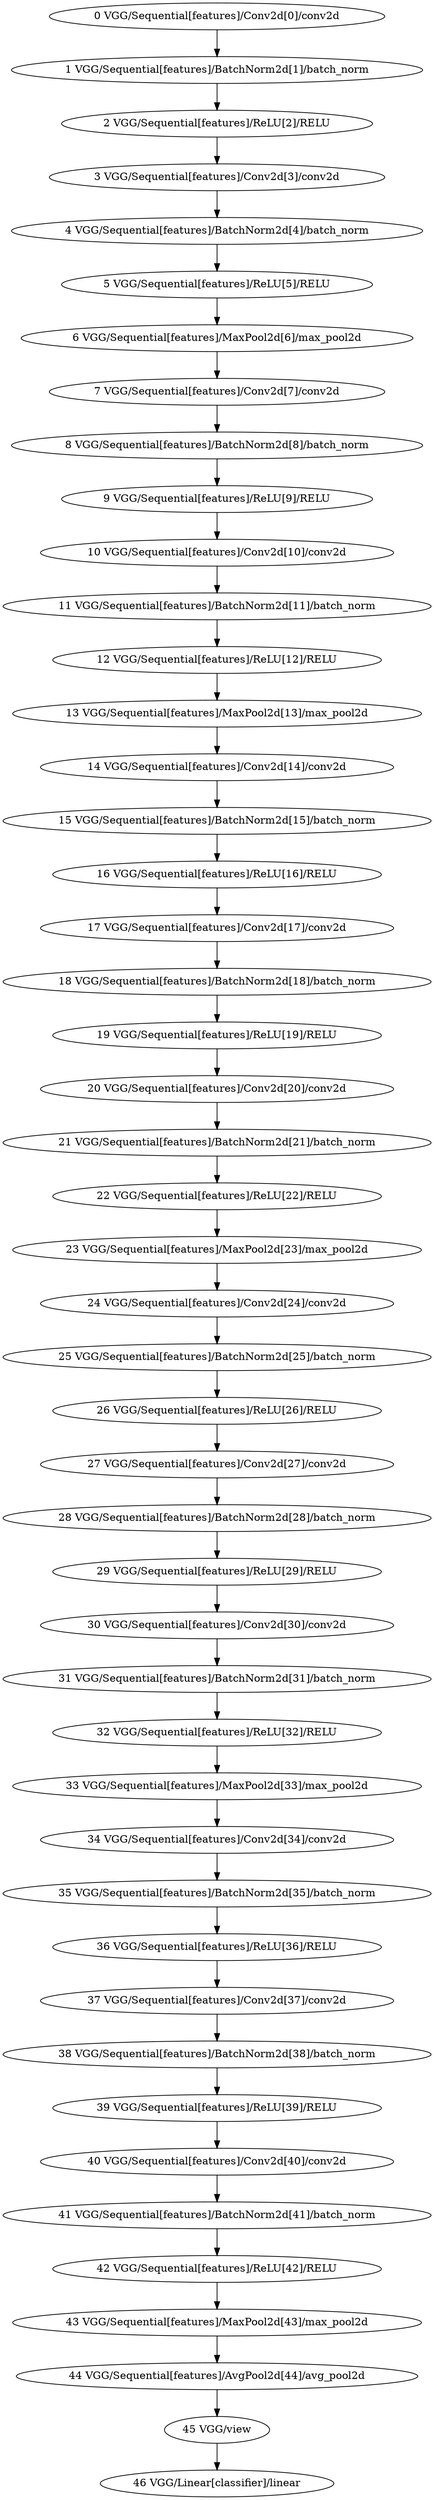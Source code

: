 strict digraph  {
"0 VGG/Sequential[features]/Conv2d[0]/conv2d" [id=0, scope="VGG/Sequential[features]/Conv2d[0]", type=conv2d];
"1 VGG/Sequential[features]/BatchNorm2d[1]/batch_norm" [id=1, scope="VGG/Sequential[features]/BatchNorm2d[1]", type=batch_norm];
"2 VGG/Sequential[features]/ReLU[2]/RELU" [id=2, scope="VGG/Sequential[features]/ReLU[2]", type=RELU];
"3 VGG/Sequential[features]/Conv2d[3]/conv2d" [id=3, scope="VGG/Sequential[features]/Conv2d[3]", type=conv2d];
"4 VGG/Sequential[features]/BatchNorm2d[4]/batch_norm" [id=4, scope="VGG/Sequential[features]/BatchNorm2d[4]", type=batch_norm];
"5 VGG/Sequential[features]/ReLU[5]/RELU" [id=5, scope="VGG/Sequential[features]/ReLU[5]", type=RELU];
"6 VGG/Sequential[features]/MaxPool2d[6]/max_pool2d" [id=6, scope="VGG/Sequential[features]/MaxPool2d[6]", type=max_pool2d];
"7 VGG/Sequential[features]/Conv2d[7]/conv2d" [id=7, scope="VGG/Sequential[features]/Conv2d[7]", type=conv2d];
"8 VGG/Sequential[features]/BatchNorm2d[8]/batch_norm" [id=8, scope="VGG/Sequential[features]/BatchNorm2d[8]", type=batch_norm];
"9 VGG/Sequential[features]/ReLU[9]/RELU" [id=9, scope="VGG/Sequential[features]/ReLU[9]", type=RELU];
"10 VGG/Sequential[features]/Conv2d[10]/conv2d" [id=10, scope="VGG/Sequential[features]/Conv2d[10]", type=conv2d];
"11 VGG/Sequential[features]/BatchNorm2d[11]/batch_norm" [id=11, scope="VGG/Sequential[features]/BatchNorm2d[11]", type=batch_norm];
"12 VGG/Sequential[features]/ReLU[12]/RELU" [id=12, scope="VGG/Sequential[features]/ReLU[12]", type=RELU];
"13 VGG/Sequential[features]/MaxPool2d[13]/max_pool2d" [id=13, scope="VGG/Sequential[features]/MaxPool2d[13]", type=max_pool2d];
"14 VGG/Sequential[features]/Conv2d[14]/conv2d" [id=14, scope="VGG/Sequential[features]/Conv2d[14]", type=conv2d];
"15 VGG/Sequential[features]/BatchNorm2d[15]/batch_norm" [id=15, scope="VGG/Sequential[features]/BatchNorm2d[15]", type=batch_norm];
"16 VGG/Sequential[features]/ReLU[16]/RELU" [id=16, scope="VGG/Sequential[features]/ReLU[16]", type=RELU];
"17 VGG/Sequential[features]/Conv2d[17]/conv2d" [id=17, scope="VGG/Sequential[features]/Conv2d[17]", type=conv2d];
"18 VGG/Sequential[features]/BatchNorm2d[18]/batch_norm" [id=18, scope="VGG/Sequential[features]/BatchNorm2d[18]", type=batch_norm];
"19 VGG/Sequential[features]/ReLU[19]/RELU" [id=19, scope="VGG/Sequential[features]/ReLU[19]", type=RELU];
"20 VGG/Sequential[features]/Conv2d[20]/conv2d" [id=20, scope="VGG/Sequential[features]/Conv2d[20]", type=conv2d];
"21 VGG/Sequential[features]/BatchNorm2d[21]/batch_norm" [id=21, scope="VGG/Sequential[features]/BatchNorm2d[21]", type=batch_norm];
"22 VGG/Sequential[features]/ReLU[22]/RELU" [id=22, scope="VGG/Sequential[features]/ReLU[22]", type=RELU];
"23 VGG/Sequential[features]/MaxPool2d[23]/max_pool2d" [id=23, scope="VGG/Sequential[features]/MaxPool2d[23]", type=max_pool2d];
"24 VGG/Sequential[features]/Conv2d[24]/conv2d" [id=24, scope="VGG/Sequential[features]/Conv2d[24]", type=conv2d];
"25 VGG/Sequential[features]/BatchNorm2d[25]/batch_norm" [id=25, scope="VGG/Sequential[features]/BatchNorm2d[25]", type=batch_norm];
"26 VGG/Sequential[features]/ReLU[26]/RELU" [id=26, scope="VGG/Sequential[features]/ReLU[26]", type=RELU];
"27 VGG/Sequential[features]/Conv2d[27]/conv2d" [id=27, scope="VGG/Sequential[features]/Conv2d[27]", type=conv2d];
"28 VGG/Sequential[features]/BatchNorm2d[28]/batch_norm" [id=28, scope="VGG/Sequential[features]/BatchNorm2d[28]", type=batch_norm];
"29 VGG/Sequential[features]/ReLU[29]/RELU" [id=29, scope="VGG/Sequential[features]/ReLU[29]", type=RELU];
"30 VGG/Sequential[features]/Conv2d[30]/conv2d" [id=30, scope="VGG/Sequential[features]/Conv2d[30]", type=conv2d];
"31 VGG/Sequential[features]/BatchNorm2d[31]/batch_norm" [id=31, scope="VGG/Sequential[features]/BatchNorm2d[31]", type=batch_norm];
"32 VGG/Sequential[features]/ReLU[32]/RELU" [id=32, scope="VGG/Sequential[features]/ReLU[32]", type=RELU];
"33 VGG/Sequential[features]/MaxPool2d[33]/max_pool2d" [id=33, scope="VGG/Sequential[features]/MaxPool2d[33]", type=max_pool2d];
"34 VGG/Sequential[features]/Conv2d[34]/conv2d" [id=34, scope="VGG/Sequential[features]/Conv2d[34]", type=conv2d];
"35 VGG/Sequential[features]/BatchNorm2d[35]/batch_norm" [id=35, scope="VGG/Sequential[features]/BatchNorm2d[35]", type=batch_norm];
"36 VGG/Sequential[features]/ReLU[36]/RELU" [id=36, scope="VGG/Sequential[features]/ReLU[36]", type=RELU];
"37 VGG/Sequential[features]/Conv2d[37]/conv2d" [id=37, scope="VGG/Sequential[features]/Conv2d[37]", type=conv2d];
"38 VGG/Sequential[features]/BatchNorm2d[38]/batch_norm" [id=38, scope="VGG/Sequential[features]/BatchNorm2d[38]", type=batch_norm];
"39 VGG/Sequential[features]/ReLU[39]/RELU" [id=39, scope="VGG/Sequential[features]/ReLU[39]", type=RELU];
"40 VGG/Sequential[features]/Conv2d[40]/conv2d" [id=40, scope="VGG/Sequential[features]/Conv2d[40]", type=conv2d];
"41 VGG/Sequential[features]/BatchNorm2d[41]/batch_norm" [id=41, scope="VGG/Sequential[features]/BatchNorm2d[41]", type=batch_norm];
"42 VGG/Sequential[features]/ReLU[42]/RELU" [id=42, scope="VGG/Sequential[features]/ReLU[42]", type=RELU];
"43 VGG/Sequential[features]/MaxPool2d[43]/max_pool2d" [id=43, scope="VGG/Sequential[features]/MaxPool2d[43]", type=max_pool2d];
"44 VGG/Sequential[features]/AvgPool2d[44]/avg_pool2d" [id=44, scope="VGG/Sequential[features]/AvgPool2d[44]", type=avg_pool2d];
"45 VGG/view" [id=45, scope=VGG, type=view];
"46 VGG/Linear[classifier]/linear" [id=46, scope="VGG/Linear[classifier]", type=linear];
"0 VGG/Sequential[features]/Conv2d[0]/conv2d" -> "1 VGG/Sequential[features]/BatchNorm2d[1]/batch_norm";
"1 VGG/Sequential[features]/BatchNorm2d[1]/batch_norm" -> "2 VGG/Sequential[features]/ReLU[2]/RELU";
"2 VGG/Sequential[features]/ReLU[2]/RELU" -> "3 VGG/Sequential[features]/Conv2d[3]/conv2d";
"3 VGG/Sequential[features]/Conv2d[3]/conv2d" -> "4 VGG/Sequential[features]/BatchNorm2d[4]/batch_norm";
"4 VGG/Sequential[features]/BatchNorm2d[4]/batch_norm" -> "5 VGG/Sequential[features]/ReLU[5]/RELU";
"5 VGG/Sequential[features]/ReLU[5]/RELU" -> "6 VGG/Sequential[features]/MaxPool2d[6]/max_pool2d";
"6 VGG/Sequential[features]/MaxPool2d[6]/max_pool2d" -> "7 VGG/Sequential[features]/Conv2d[7]/conv2d";
"7 VGG/Sequential[features]/Conv2d[7]/conv2d" -> "8 VGG/Sequential[features]/BatchNorm2d[8]/batch_norm";
"8 VGG/Sequential[features]/BatchNorm2d[8]/batch_norm" -> "9 VGG/Sequential[features]/ReLU[9]/RELU";
"9 VGG/Sequential[features]/ReLU[9]/RELU" -> "10 VGG/Sequential[features]/Conv2d[10]/conv2d";
"10 VGG/Sequential[features]/Conv2d[10]/conv2d" -> "11 VGG/Sequential[features]/BatchNorm2d[11]/batch_norm";
"11 VGG/Sequential[features]/BatchNorm2d[11]/batch_norm" -> "12 VGG/Sequential[features]/ReLU[12]/RELU";
"12 VGG/Sequential[features]/ReLU[12]/RELU" -> "13 VGG/Sequential[features]/MaxPool2d[13]/max_pool2d";
"13 VGG/Sequential[features]/MaxPool2d[13]/max_pool2d" -> "14 VGG/Sequential[features]/Conv2d[14]/conv2d";
"14 VGG/Sequential[features]/Conv2d[14]/conv2d" -> "15 VGG/Sequential[features]/BatchNorm2d[15]/batch_norm";
"15 VGG/Sequential[features]/BatchNorm2d[15]/batch_norm" -> "16 VGG/Sequential[features]/ReLU[16]/RELU";
"16 VGG/Sequential[features]/ReLU[16]/RELU" -> "17 VGG/Sequential[features]/Conv2d[17]/conv2d";
"17 VGG/Sequential[features]/Conv2d[17]/conv2d" -> "18 VGG/Sequential[features]/BatchNorm2d[18]/batch_norm";
"18 VGG/Sequential[features]/BatchNorm2d[18]/batch_norm" -> "19 VGG/Sequential[features]/ReLU[19]/RELU";
"19 VGG/Sequential[features]/ReLU[19]/RELU" -> "20 VGG/Sequential[features]/Conv2d[20]/conv2d";
"20 VGG/Sequential[features]/Conv2d[20]/conv2d" -> "21 VGG/Sequential[features]/BatchNorm2d[21]/batch_norm";
"21 VGG/Sequential[features]/BatchNorm2d[21]/batch_norm" -> "22 VGG/Sequential[features]/ReLU[22]/RELU";
"22 VGG/Sequential[features]/ReLU[22]/RELU" -> "23 VGG/Sequential[features]/MaxPool2d[23]/max_pool2d";
"23 VGG/Sequential[features]/MaxPool2d[23]/max_pool2d" -> "24 VGG/Sequential[features]/Conv2d[24]/conv2d";
"24 VGG/Sequential[features]/Conv2d[24]/conv2d" -> "25 VGG/Sequential[features]/BatchNorm2d[25]/batch_norm";
"25 VGG/Sequential[features]/BatchNorm2d[25]/batch_norm" -> "26 VGG/Sequential[features]/ReLU[26]/RELU";
"26 VGG/Sequential[features]/ReLU[26]/RELU" -> "27 VGG/Sequential[features]/Conv2d[27]/conv2d";
"27 VGG/Sequential[features]/Conv2d[27]/conv2d" -> "28 VGG/Sequential[features]/BatchNorm2d[28]/batch_norm";
"28 VGG/Sequential[features]/BatchNorm2d[28]/batch_norm" -> "29 VGG/Sequential[features]/ReLU[29]/RELU";
"29 VGG/Sequential[features]/ReLU[29]/RELU" -> "30 VGG/Sequential[features]/Conv2d[30]/conv2d";
"30 VGG/Sequential[features]/Conv2d[30]/conv2d" -> "31 VGG/Sequential[features]/BatchNorm2d[31]/batch_norm";
"31 VGG/Sequential[features]/BatchNorm2d[31]/batch_norm" -> "32 VGG/Sequential[features]/ReLU[32]/RELU";
"32 VGG/Sequential[features]/ReLU[32]/RELU" -> "33 VGG/Sequential[features]/MaxPool2d[33]/max_pool2d";
"33 VGG/Sequential[features]/MaxPool2d[33]/max_pool2d" -> "34 VGG/Sequential[features]/Conv2d[34]/conv2d";
"34 VGG/Sequential[features]/Conv2d[34]/conv2d" -> "35 VGG/Sequential[features]/BatchNorm2d[35]/batch_norm";
"35 VGG/Sequential[features]/BatchNorm2d[35]/batch_norm" -> "36 VGG/Sequential[features]/ReLU[36]/RELU";
"36 VGG/Sequential[features]/ReLU[36]/RELU" -> "37 VGG/Sequential[features]/Conv2d[37]/conv2d";
"37 VGG/Sequential[features]/Conv2d[37]/conv2d" -> "38 VGG/Sequential[features]/BatchNorm2d[38]/batch_norm";
"38 VGG/Sequential[features]/BatchNorm2d[38]/batch_norm" -> "39 VGG/Sequential[features]/ReLU[39]/RELU";
"39 VGG/Sequential[features]/ReLU[39]/RELU" -> "40 VGG/Sequential[features]/Conv2d[40]/conv2d";
"40 VGG/Sequential[features]/Conv2d[40]/conv2d" -> "41 VGG/Sequential[features]/BatchNorm2d[41]/batch_norm";
"41 VGG/Sequential[features]/BatchNorm2d[41]/batch_norm" -> "42 VGG/Sequential[features]/ReLU[42]/RELU";
"42 VGG/Sequential[features]/ReLU[42]/RELU" -> "43 VGG/Sequential[features]/MaxPool2d[43]/max_pool2d";
"43 VGG/Sequential[features]/MaxPool2d[43]/max_pool2d" -> "44 VGG/Sequential[features]/AvgPool2d[44]/avg_pool2d";
"44 VGG/Sequential[features]/AvgPool2d[44]/avg_pool2d" -> "45 VGG/view";
"45 VGG/view" -> "46 VGG/Linear[classifier]/linear";
}
